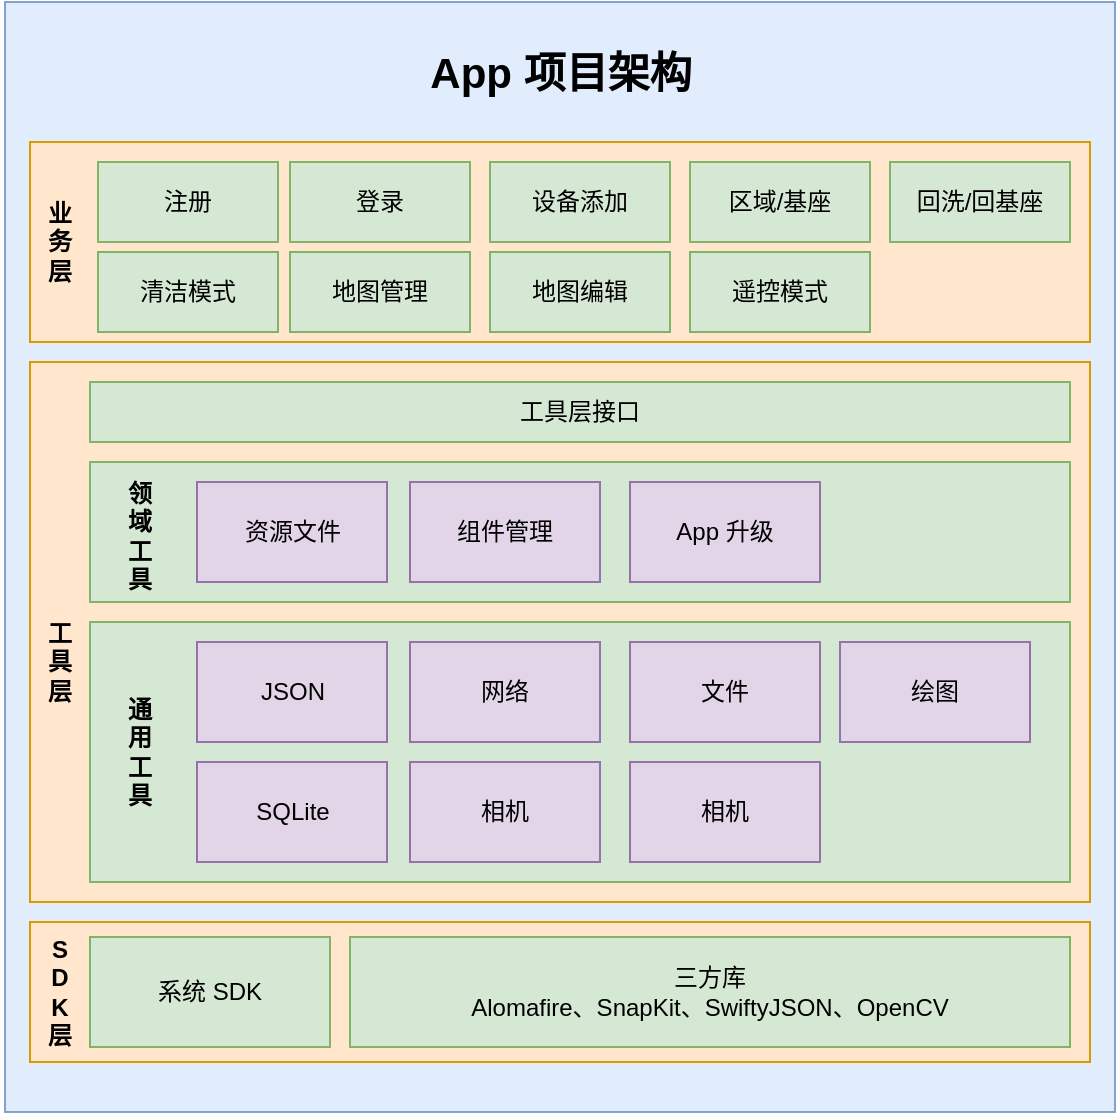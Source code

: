 <mxfile version="20.0.1" type="github">
  <diagram id="PXyelaAQu3yvjXOQa3fV" name="Page-1">
    <mxGraphModel dx="782" dy="1637" grid="1" gridSize="10" guides="1" tooltips="1" connect="1" arrows="1" fold="1" page="1" pageScale="1" pageWidth="827" pageHeight="1169" math="0" shadow="0">
      <root>
        <mxCell id="0" />
        <mxCell id="1" parent="0" />
        <mxCell id="qefhEs8E9Xi56Ljyu_yJ-1" value="" style="whiteSpace=wrap;html=1;aspect=fixed;fillColor=#dae8fc;strokeColor=#6c8ebf;shadow=0;rounded=0;glass=0;sketch=0;opacity=80;strokeWidth=1;" vertex="1" parent="1">
          <mxGeometry x="277.5" y="-60" width="555" height="555" as="geometry" />
        </mxCell>
        <mxCell id="qefhEs8E9Xi56Ljyu_yJ-2" value="" style="rounded=0;whiteSpace=wrap;html=1;fillColor=#ffe6cc;strokeColor=#d79b00;" vertex="1" parent="1">
          <mxGeometry x="290" y="400" width="530" height="70" as="geometry" />
        </mxCell>
        <mxCell id="qefhEs8E9Xi56Ljyu_yJ-3" value="系统 SDK" style="rounded=0;whiteSpace=wrap;html=1;fillColor=#d5e8d4;strokeColor=#82b366;" vertex="1" parent="1">
          <mxGeometry x="320" y="407.5" width="120" height="55" as="geometry" />
        </mxCell>
        <mxCell id="qefhEs8E9Xi56Ljyu_yJ-4" value="S&lt;br&gt;D&lt;br&gt;K&lt;br&gt;层" style="text;html=1;strokeColor=none;fillColor=none;align=center;verticalAlign=middle;whiteSpace=wrap;rounded=0;fontStyle=1" vertex="1" parent="1">
          <mxGeometry x="275" y="420" width="60" height="30" as="geometry" />
        </mxCell>
        <mxCell id="qefhEs8E9Xi56Ljyu_yJ-5" value="" style="rounded=0;whiteSpace=wrap;html=1;fillColor=#ffe6cc;strokeColor=#d79b00;" vertex="1" parent="1">
          <mxGeometry x="290" y="120" width="530" height="270" as="geometry" />
        </mxCell>
        <mxCell id="qefhEs8E9Xi56Ljyu_yJ-6" value="三方库&lt;br&gt;Alomafire、SnapKit、SwiftyJSON、OpenCV" style="rounded=0;whiteSpace=wrap;html=1;fillColor=#d5e8d4;strokeColor=#82b366;align=center;sketch=0;" vertex="1" parent="1">
          <mxGeometry x="450" y="407.5" width="360" height="55" as="geometry" />
        </mxCell>
        <mxCell id="qefhEs8E9Xi56Ljyu_yJ-7" value="工&lt;br&gt;具&lt;br&gt;层" style="text;html=1;strokeColor=none;fillColor=none;align=center;verticalAlign=middle;whiteSpace=wrap;rounded=0;fontStyle=1" vertex="1" parent="1">
          <mxGeometry x="275" y="255" width="60" height="30" as="geometry" />
        </mxCell>
        <mxCell id="qefhEs8E9Xi56Ljyu_yJ-8" value="" style="rounded=0;whiteSpace=wrap;html=1;fillColor=#d5e8d4;strokeColor=#82b366;glass=0;" vertex="1" parent="1">
          <mxGeometry x="320" y="170" width="490" height="70" as="geometry" />
        </mxCell>
        <mxCell id="qefhEs8E9Xi56Ljyu_yJ-9" value="" style="rounded=0;whiteSpace=wrap;html=1;fillColor=#d5e8d4;strokeColor=#82b366;" vertex="1" parent="1">
          <mxGeometry x="320" y="250" width="490" height="130" as="geometry" />
        </mxCell>
        <mxCell id="qefhEs8E9Xi56Ljyu_yJ-10" value="资源文件" style="rounded=0;whiteSpace=wrap;html=1;fillColor=#e1d5e7;strokeColor=#9673a6;" vertex="1" parent="1">
          <mxGeometry x="373.5" y="180" width="95" height="50" as="geometry" />
        </mxCell>
        <mxCell id="qefhEs8E9Xi56Ljyu_yJ-11" value="领&lt;br&gt;域&lt;br&gt;工&lt;br&gt;具" style="text;html=1;strokeColor=none;fillColor=none;align=center;verticalAlign=middle;whiteSpace=wrap;rounded=0;fontStyle=1" vertex="1" parent="1">
          <mxGeometry x="315" y="192" width="60" height="30" as="geometry" />
        </mxCell>
        <mxCell id="qefhEs8E9Xi56Ljyu_yJ-12" value="通&lt;br&gt;用&lt;br&gt;工&lt;br&gt;具" style="text;html=1;strokeColor=none;fillColor=none;align=center;verticalAlign=middle;whiteSpace=wrap;rounded=0;fontStyle=1" vertex="1" parent="1">
          <mxGeometry x="315" y="300" width="60" height="30" as="geometry" />
        </mxCell>
        <mxCell id="qefhEs8E9Xi56Ljyu_yJ-13" value="组件管理" style="rounded=0;whiteSpace=wrap;html=1;fillColor=#e1d5e7;strokeColor=#9673a6;" vertex="1" parent="1">
          <mxGeometry x="480" y="180" width="95" height="50" as="geometry" />
        </mxCell>
        <mxCell id="qefhEs8E9Xi56Ljyu_yJ-14" value="网络" style="rounded=0;whiteSpace=wrap;html=1;fillColor=#e1d5e7;strokeColor=#9673a6;" vertex="1" parent="1">
          <mxGeometry x="480" y="260" width="95" height="50" as="geometry" />
        </mxCell>
        <mxCell id="qefhEs8E9Xi56Ljyu_yJ-15" value="JSON" style="rounded=0;whiteSpace=wrap;html=1;fillColor=#e1d5e7;strokeColor=#9673a6;" vertex="1" parent="1">
          <mxGeometry x="373.5" y="260" width="95" height="50" as="geometry" />
        </mxCell>
        <mxCell id="qefhEs8E9Xi56Ljyu_yJ-16" value="文件" style="rounded=0;whiteSpace=wrap;html=1;fillColor=#e1d5e7;strokeColor=#9673a6;" vertex="1" parent="1">
          <mxGeometry x="590" y="260" width="95" height="50" as="geometry" />
        </mxCell>
        <mxCell id="qefhEs8E9Xi56Ljyu_yJ-17" value="相机" style="rounded=0;whiteSpace=wrap;html=1;fillColor=#e1d5e7;strokeColor=#9673a6;" vertex="1" parent="1">
          <mxGeometry x="480" y="320" width="95" height="50" as="geometry" />
        </mxCell>
        <mxCell id="qefhEs8E9Xi56Ljyu_yJ-18" value="App 升级" style="rounded=0;whiteSpace=wrap;html=1;fillColor=#e1d5e7;strokeColor=#9673a6;" vertex="1" parent="1">
          <mxGeometry x="590" y="180" width="95" height="50" as="geometry" />
        </mxCell>
        <mxCell id="qefhEs8E9Xi56Ljyu_yJ-19" value="SQLite" style="rounded=0;whiteSpace=wrap;html=1;fillColor=#e1d5e7;strokeColor=#9673a6;" vertex="1" parent="1">
          <mxGeometry x="373.5" y="320" width="95" height="50" as="geometry" />
        </mxCell>
        <mxCell id="qefhEs8E9Xi56Ljyu_yJ-20" value="工具层接口" style="rounded=0;whiteSpace=wrap;html=1;fillColor=#d5e8d4;strokeColor=#82b366;" vertex="1" parent="1">
          <mxGeometry x="320" y="130" width="490" height="30" as="geometry" />
        </mxCell>
        <mxCell id="qefhEs8E9Xi56Ljyu_yJ-21" value="" style="rounded=0;whiteSpace=wrap;html=1;fillColor=#ffe6cc;strokeColor=#d79b00;" vertex="1" parent="1">
          <mxGeometry x="290" y="10" width="530" height="100" as="geometry" />
        </mxCell>
        <mxCell id="qefhEs8E9Xi56Ljyu_yJ-22" value="业&lt;br&gt;务&lt;br&gt;层" style="text;html=1;strokeColor=none;fillColor=none;align=center;verticalAlign=middle;whiteSpace=wrap;rounded=0;fontStyle=1" vertex="1" parent="1">
          <mxGeometry x="275" y="45" width="60" height="30" as="geometry" />
        </mxCell>
        <mxCell id="qefhEs8E9Xi56Ljyu_yJ-23" value="登录" style="rounded=0;whiteSpace=wrap;html=1;fillColor=#d5e8d4;strokeColor=#82b366;" vertex="1" parent="1">
          <mxGeometry x="420" y="20" width="90" height="40" as="geometry" />
        </mxCell>
        <mxCell id="qefhEs8E9Xi56Ljyu_yJ-24" value="注册" style="rounded=0;whiteSpace=wrap;html=1;fillColor=#d5e8d4;strokeColor=#82b366;" vertex="1" parent="1">
          <mxGeometry x="324" y="20" width="90" height="40" as="geometry" />
        </mxCell>
        <mxCell id="qefhEs8E9Xi56Ljyu_yJ-25" value="设备添加" style="rounded=0;whiteSpace=wrap;html=1;fillColor=#d5e8d4;strokeColor=#82b366;" vertex="1" parent="1">
          <mxGeometry x="520" y="20" width="90" height="40" as="geometry" />
        </mxCell>
        <mxCell id="qefhEs8E9Xi56Ljyu_yJ-26" value="区域/基座" style="rounded=0;whiteSpace=wrap;html=1;fillColor=#d5e8d4;strokeColor=#82b366;" vertex="1" parent="1">
          <mxGeometry x="620" y="20" width="90" height="40" as="geometry" />
        </mxCell>
        <mxCell id="qefhEs8E9Xi56Ljyu_yJ-27" value="地图管理" style="rounded=0;whiteSpace=wrap;html=1;fillColor=#d5e8d4;strokeColor=#82b366;" vertex="1" parent="1">
          <mxGeometry x="420" y="65" width="90" height="40" as="geometry" />
        </mxCell>
        <mxCell id="qefhEs8E9Xi56Ljyu_yJ-28" value="地图编辑" style="rounded=0;whiteSpace=wrap;html=1;fillColor=#d5e8d4;strokeColor=#82b366;" vertex="1" parent="1">
          <mxGeometry x="520" y="65" width="90" height="40" as="geometry" />
        </mxCell>
        <mxCell id="qefhEs8E9Xi56Ljyu_yJ-29" value="清洁模式" style="rounded=0;whiteSpace=wrap;html=1;fillColor=#d5e8d4;strokeColor=#82b366;" vertex="1" parent="1">
          <mxGeometry x="324" y="65" width="90" height="40" as="geometry" />
        </mxCell>
        <mxCell id="qefhEs8E9Xi56Ljyu_yJ-30" value="绘图" style="rounded=0;whiteSpace=wrap;html=1;fillColor=#e1d5e7;strokeColor=#9673a6;" vertex="1" parent="1">
          <mxGeometry x="695" y="260" width="95" height="50" as="geometry" />
        </mxCell>
        <mxCell id="qefhEs8E9Xi56Ljyu_yJ-31" value="回洗/回基座" style="rounded=0;whiteSpace=wrap;html=1;fillColor=#d5e8d4;strokeColor=#82b366;" vertex="1" parent="1">
          <mxGeometry x="720" y="20" width="90" height="40" as="geometry" />
        </mxCell>
        <mxCell id="qefhEs8E9Xi56Ljyu_yJ-32" value="遥控模式" style="rounded=0;whiteSpace=wrap;html=1;fillColor=#d5e8d4;strokeColor=#82b366;" vertex="1" parent="1">
          <mxGeometry x="620" y="65" width="90" height="40" as="geometry" />
        </mxCell>
        <mxCell id="qefhEs8E9Xi56Ljyu_yJ-33" value="&lt;font style=&quot;font-size: 21px;&quot;&gt;&lt;b&gt;App 项目架构&lt;/b&gt;&lt;/font&gt;" style="text;html=1;strokeColor=none;fillColor=none;align=center;verticalAlign=middle;whiteSpace=wrap;rounded=0;shadow=0;glass=0;sketch=0;fontColor=#000000;opacity=80;" vertex="1" parent="1">
          <mxGeometry x="457.5" y="-40" width="195" height="30" as="geometry" />
        </mxCell>
        <mxCell id="qefhEs8E9Xi56Ljyu_yJ-34" value="相机" style="rounded=0;whiteSpace=wrap;html=1;fillColor=#e1d5e7;strokeColor=#9673a6;" vertex="1" parent="1">
          <mxGeometry x="590" y="320" width="95" height="50" as="geometry" />
        </mxCell>
      </root>
    </mxGraphModel>
  </diagram>
</mxfile>
